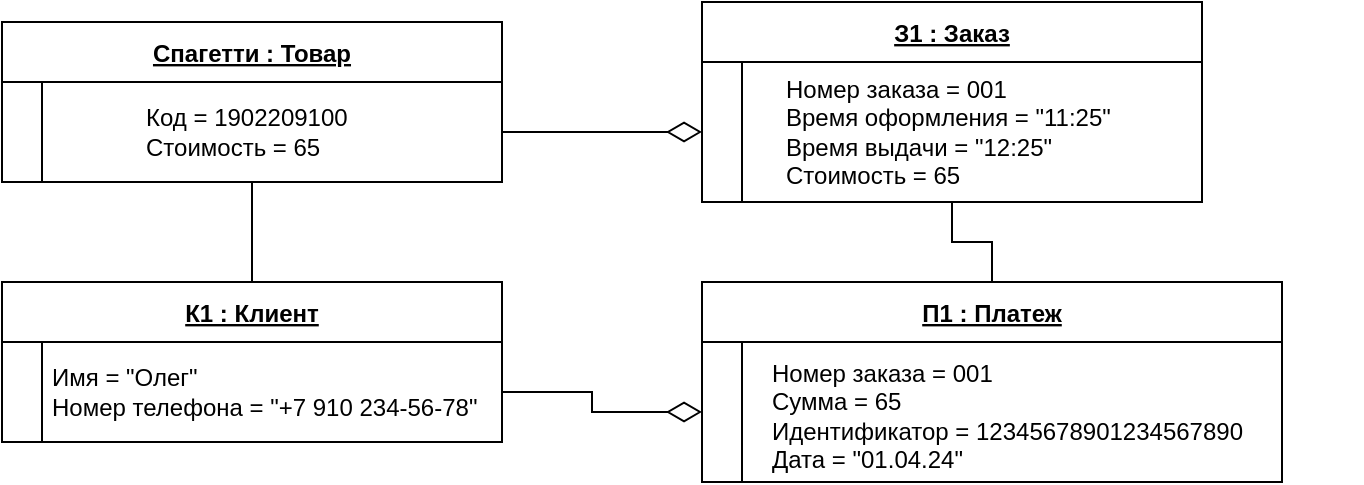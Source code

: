 <mxfile version="24.4.13" type="github">
  <diagram id="R2lEEEUBdFMjLlhIrx00" name="Page-1">
    <mxGraphModel dx="1114" dy="566" grid="1" gridSize="10" guides="1" tooltips="1" connect="1" arrows="1" fold="1" page="1" pageScale="1" pageWidth="850" pageHeight="1100" math="0" shadow="0" extFonts="Permanent Marker^https://fonts.googleapis.com/css?family=Permanent+Marker">
      <root>
        <mxCell id="0" />
        <mxCell id="1" parent="0" />
        <mxCell id="NPN9Zi6-Gm8Cj7-BHe_N-7" value="" style="group" parent="1" vertex="1" connectable="0">
          <mxGeometry x="120" y="250" width="250" height="80" as="geometry" />
        </mxCell>
        <mxCell id="NPN9Zi6-Gm8Cj7-BHe_N-2" value="К1 : Клиент" style="shape=table;startSize=30;container=1;collapsible=1;childLayout=tableLayout;fixedRows=1;rowLines=0;fontStyle=5;align=center;resizeLast=1;" parent="NPN9Zi6-Gm8Cj7-BHe_N-7" vertex="1">
          <mxGeometry width="250" height="80" as="geometry" />
        </mxCell>
        <mxCell id="NPN9Zi6-Gm8Cj7-BHe_N-3" value="" style="shape=partialRectangle;collapsible=0;dropTarget=0;pointerEvents=0;fillColor=none;points=[[0,0.5],[1,0.5]];portConstraint=eastwest;top=0;left=0;right=0;bottom=0;" parent="NPN9Zi6-Gm8Cj7-BHe_N-2" vertex="1">
          <mxGeometry y="30" width="250" height="50" as="geometry" />
        </mxCell>
        <mxCell id="NPN9Zi6-Gm8Cj7-BHe_N-4" value="" style="shape=partialRectangle;overflow=hidden;connectable=0;fillColor=none;top=0;left=0;bottom=0;right=0;" parent="NPN9Zi6-Gm8Cj7-BHe_N-3" vertex="1">
          <mxGeometry width="20" height="50" as="geometry">
            <mxRectangle width="20" height="50" as="alternateBounds" />
          </mxGeometry>
        </mxCell>
        <mxCell id="NPN9Zi6-Gm8Cj7-BHe_N-5" value="" style="shape=partialRectangle;overflow=hidden;connectable=0;fillColor=none;top=0;left=0;bottom=0;right=0;align=left;spacingLeft=6;" parent="NPN9Zi6-Gm8Cj7-BHe_N-3" vertex="1">
          <mxGeometry x="20" width="230" height="50" as="geometry">
            <mxRectangle width="230" height="50" as="alternateBounds" />
          </mxGeometry>
        </mxCell>
        <mxCell id="NPN9Zi6-Gm8Cj7-BHe_N-6" value="Имя = &quot;Олег&quot;&lt;div&gt;Номер телефона = &quot;+7 910 234-56-78&quot;&amp;nbsp;&lt;/div&gt;" style="text;strokeColor=none;align=left;fillColor=none;html=1;verticalAlign=middle;whiteSpace=wrap;rounded=0;" parent="NPN9Zi6-Gm8Cj7-BHe_N-7" vertex="1">
          <mxGeometry x="22.5" y="40" width="227.5" height="30" as="geometry" />
        </mxCell>
        <mxCell id="NPN9Zi6-Gm8Cj7-BHe_N-8" value="" style="group" parent="1" vertex="1" connectable="0">
          <mxGeometry x="470" y="110" width="250" height="100" as="geometry" />
        </mxCell>
        <mxCell id="NPN9Zi6-Gm8Cj7-BHe_N-9" value="З1 : Заказ" style="shape=table;startSize=30;container=1;collapsible=1;childLayout=tableLayout;fixedRows=1;rowLines=0;fontStyle=5;align=center;resizeLast=1;" parent="NPN9Zi6-Gm8Cj7-BHe_N-8" vertex="1">
          <mxGeometry width="250" height="100" as="geometry" />
        </mxCell>
        <mxCell id="NPN9Zi6-Gm8Cj7-BHe_N-10" value="" style="shape=partialRectangle;collapsible=0;dropTarget=0;pointerEvents=0;fillColor=none;points=[[0,0.5],[1,0.5]];portConstraint=eastwest;top=0;left=0;right=0;bottom=0;" parent="NPN9Zi6-Gm8Cj7-BHe_N-9" vertex="1">
          <mxGeometry y="30" width="250" height="70" as="geometry" />
        </mxCell>
        <mxCell id="NPN9Zi6-Gm8Cj7-BHe_N-11" value="" style="shape=partialRectangle;overflow=hidden;connectable=0;fillColor=none;top=0;left=0;bottom=0;right=0;" parent="NPN9Zi6-Gm8Cj7-BHe_N-10" vertex="1">
          <mxGeometry width="20" height="70" as="geometry">
            <mxRectangle width="20" height="70" as="alternateBounds" />
          </mxGeometry>
        </mxCell>
        <mxCell id="NPN9Zi6-Gm8Cj7-BHe_N-12" value="" style="shape=partialRectangle;overflow=hidden;connectable=0;fillColor=none;top=0;left=0;bottom=0;right=0;align=left;spacingLeft=6;" parent="NPN9Zi6-Gm8Cj7-BHe_N-10" vertex="1">
          <mxGeometry x="20" width="230" height="70" as="geometry">
            <mxRectangle width="230" height="70" as="alternateBounds" />
          </mxGeometry>
        </mxCell>
        <mxCell id="NPN9Zi6-Gm8Cj7-BHe_N-13" value="Номер заказа = 001&lt;div&gt;Время оформления = &quot;11:25&quot;&lt;/div&gt;&lt;div&gt;Время выдачи = &quot;12:25&quot;&lt;/div&gt;&lt;div&gt;Стоимость = 65&amp;nbsp;&lt;/div&gt;" style="text;strokeColor=none;align=left;fillColor=none;html=1;verticalAlign=middle;whiteSpace=wrap;rounded=0;" parent="NPN9Zi6-Gm8Cj7-BHe_N-8" vertex="1">
          <mxGeometry x="40" y="50" width="185" height="30" as="geometry" />
        </mxCell>
        <mxCell id="NPN9Zi6-Gm8Cj7-BHe_N-14" value="" style="group" parent="1" vertex="1" connectable="0">
          <mxGeometry x="120" y="120" width="250" height="80" as="geometry" />
        </mxCell>
        <mxCell id="C-vyLk0tnHw3VtMMgP7b-23" value="Спагетти : Товар" style="shape=table;startSize=30;container=1;collapsible=1;childLayout=tableLayout;fixedRows=1;rowLines=0;fontStyle=5;align=center;resizeLast=1;" parent="NPN9Zi6-Gm8Cj7-BHe_N-14" vertex="1">
          <mxGeometry width="250" height="80" as="geometry" />
        </mxCell>
        <mxCell id="C-vyLk0tnHw3VtMMgP7b-27" value="" style="shape=partialRectangle;collapsible=0;dropTarget=0;pointerEvents=0;fillColor=none;points=[[0,0.5],[1,0.5]];portConstraint=eastwest;top=0;left=0;right=0;bottom=0;" parent="C-vyLk0tnHw3VtMMgP7b-23" vertex="1">
          <mxGeometry y="30" width="250" height="50" as="geometry" />
        </mxCell>
        <mxCell id="C-vyLk0tnHw3VtMMgP7b-28" value="" style="shape=partialRectangle;overflow=hidden;connectable=0;fillColor=none;top=0;left=0;bottom=0;right=0;" parent="C-vyLk0tnHw3VtMMgP7b-27" vertex="1">
          <mxGeometry width="20" height="50" as="geometry">
            <mxRectangle width="20" height="50" as="alternateBounds" />
          </mxGeometry>
        </mxCell>
        <mxCell id="C-vyLk0tnHw3VtMMgP7b-29" value="" style="shape=partialRectangle;overflow=hidden;connectable=0;fillColor=none;top=0;left=0;bottom=0;right=0;align=left;spacingLeft=6;" parent="C-vyLk0tnHw3VtMMgP7b-27" vertex="1">
          <mxGeometry x="20" width="230" height="50" as="geometry">
            <mxRectangle width="230" height="50" as="alternateBounds" />
          </mxGeometry>
        </mxCell>
        <mxCell id="NPN9Zi6-Gm8Cj7-BHe_N-1" value="Код = 1902209100&lt;div&gt;Стоимость = 65&lt;/div&gt;" style="text;strokeColor=none;align=left;fillColor=none;html=1;verticalAlign=middle;whiteSpace=wrap;rounded=0;" parent="NPN9Zi6-Gm8Cj7-BHe_N-14" vertex="1">
          <mxGeometry x="70" y="40" width="160" height="30" as="geometry" />
        </mxCell>
        <mxCell id="NPN9Zi6-Gm8Cj7-BHe_N-15" value="" style="group" parent="1" vertex="1" connectable="0">
          <mxGeometry x="470" y="250" width="330" height="100" as="geometry" />
        </mxCell>
        <mxCell id="NPN9Zi6-Gm8Cj7-BHe_N-16" value="П1 : Платеж" style="shape=table;startSize=30;container=1;collapsible=1;childLayout=tableLayout;fixedRows=1;rowLines=0;fontStyle=5;align=center;resizeLast=1;" parent="NPN9Zi6-Gm8Cj7-BHe_N-15" vertex="1">
          <mxGeometry width="290" height="100" as="geometry" />
        </mxCell>
        <mxCell id="NPN9Zi6-Gm8Cj7-BHe_N-17" value="" style="shape=partialRectangle;collapsible=0;dropTarget=0;pointerEvents=0;fillColor=none;points=[[0,0.5],[1,0.5]];portConstraint=eastwest;top=0;left=0;right=0;bottom=0;" parent="NPN9Zi6-Gm8Cj7-BHe_N-16" vertex="1">
          <mxGeometry y="30" width="290" height="70" as="geometry" />
        </mxCell>
        <mxCell id="NPN9Zi6-Gm8Cj7-BHe_N-18" value="" style="shape=partialRectangle;overflow=hidden;connectable=0;fillColor=none;top=0;left=0;bottom=0;right=0;" parent="NPN9Zi6-Gm8Cj7-BHe_N-17" vertex="1">
          <mxGeometry width="20" height="70" as="geometry">
            <mxRectangle width="20" height="70" as="alternateBounds" />
          </mxGeometry>
        </mxCell>
        <mxCell id="NPN9Zi6-Gm8Cj7-BHe_N-19" value="" style="shape=partialRectangle;overflow=hidden;connectable=0;fillColor=none;top=0;left=0;bottom=0;right=0;align=left;spacingLeft=6;" parent="NPN9Zi6-Gm8Cj7-BHe_N-17" vertex="1">
          <mxGeometry x="20" width="270" height="70" as="geometry">
            <mxRectangle width="270" height="70" as="alternateBounds" />
          </mxGeometry>
        </mxCell>
        <mxCell id="NPN9Zi6-Gm8Cj7-BHe_N-20" value="&lt;div&gt;Номер заказа = 001&lt;/div&gt;Сумма = 65&lt;div&gt;Идентификатор = 12345678901234567890&amp;nbsp;&lt;/div&gt;&lt;div&gt;Дата = &quot;01.04.24&quot;&lt;/div&gt;" style="text;strokeColor=none;align=left;fillColor=none;html=1;verticalAlign=middle;whiteSpace=wrap;rounded=0;" parent="NPN9Zi6-Gm8Cj7-BHe_N-15" vertex="1">
          <mxGeometry x="32.5" y="50" width="257.5" height="33.33" as="geometry" />
        </mxCell>
        <mxCell id="NPN9Zi6-Gm8Cj7-BHe_N-21" value="" style="edgeStyle=orthogonalEdgeStyle;rounded=0;orthogonalLoop=1;jettySize=auto;html=1;startArrow=none;startFill=0;endArrow=diamondThin;endFill=0;endSize=15;" parent="1" source="C-vyLk0tnHw3VtMMgP7b-27" target="NPN9Zi6-Gm8Cj7-BHe_N-10" edge="1">
          <mxGeometry relative="1" as="geometry">
            <Array as="points">
              <mxPoint x="440" y="175" />
              <mxPoint x="440" y="175" />
            </Array>
          </mxGeometry>
        </mxCell>
        <mxCell id="NPN9Zi6-Gm8Cj7-BHe_N-22" value="" style="edgeStyle=orthogonalEdgeStyle;rounded=0;orthogonalLoop=1;jettySize=auto;html=1;entryX=0.5;entryY=0;entryDx=0;entryDy=0;endArrow=none;endFill=0;" parent="1" source="C-vyLk0tnHw3VtMMgP7b-23" target="NPN9Zi6-Gm8Cj7-BHe_N-2" edge="1">
          <mxGeometry relative="1" as="geometry" />
        </mxCell>
        <mxCell id="NPN9Zi6-Gm8Cj7-BHe_N-23" value="" style="edgeStyle=orthogonalEdgeStyle;rounded=0;orthogonalLoop=1;jettySize=auto;html=1;entryX=0.5;entryY=0;entryDx=0;entryDy=0;endArrow=none;endFill=0;" parent="1" source="NPN9Zi6-Gm8Cj7-BHe_N-9" target="NPN9Zi6-Gm8Cj7-BHe_N-16" edge="1">
          <mxGeometry relative="1" as="geometry" />
        </mxCell>
        <mxCell id="NPN9Zi6-Gm8Cj7-BHe_N-24" value="" style="edgeStyle=orthogonalEdgeStyle;rounded=0;orthogonalLoop=1;jettySize=auto;html=1;entryX=0;entryY=0.5;entryDx=0;entryDy=0;endArrow=diamondThin;endFill=0;endSize=15;" parent="1" source="NPN9Zi6-Gm8Cj7-BHe_N-6" target="NPN9Zi6-Gm8Cj7-BHe_N-17" edge="1">
          <mxGeometry relative="1" as="geometry" />
        </mxCell>
      </root>
    </mxGraphModel>
  </diagram>
</mxfile>
